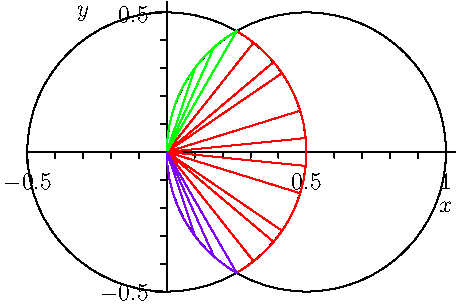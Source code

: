 import graph;
import geometry;
size(8cm);

real X(real t) { return cos(t); }
real Y(real t) { return sin(t); }

pair firstcircle(real t) {
  return 0.5*(X(t),Y(t));
}
pair othercircle(real t) {
  return cos(t)*(X(t),Y(t));
}

void showpoint(real f(real x), real a) {
  draw((a,0) -- (a,f(a)) -- (0,f(a)),dashed);
}
void showpoint(real x(real t), real y(real t), real t) {
  draw((x(t),0)--(x(t),y(t))--(0,y(t)),dashed);
  dot((x(t),y(t)));
}
typedef real func (real);
func operator - (func f) {
  return new real(real x) { return - f(x); };
}

triple operator tuple(explicit pair p, explicit real x) { return (p.x, p.y, x); };
triple operator tuple(explicit pair p, explicit int x) { return (p.x, p.y, x); };
triple operator tuple(explicit int x, explicit pair p) { return (x, p.x, p.y); };
triple operator tuple(explicit real x, explicit pair p) { return (x, p.x, p.y); };

path p = scale(0.5)*unitcircle;
path q = shift(0.5,0)*scale(0.5)*unitcircle;
draw(p);draw(q);
// showpoint(x,y,1.5);

for (real x : new real[]{ 0.1, 0.3, 0.6, 0.7, 0.9 }) {
  draw((0,0)--0.5*(cos(x),sin(x)), red);
  draw((0,0)--0.5*(cos(x),sin(-x)), red);
}
for (real x : new real[]{ pi/3, pi/3+0.1, pi/3+0.2 }) {
  draw((0,0)--cos(x)*(cos(x),sin(x)),green);
  draw((0,0)--cos(x)*(cos(x),sin(-x)),purple);
}


draw(graph(firstcircle,-pi/3,pi/3),red);
draw(graph(othercircle,pi/3,pi/2),green);
draw(graph(othercircle,-pi/2,-pi/3),purple);


xaxis("$x$",RightTicks(NoZero));
yaxis("$y$",LeftTicks(NoZero));
